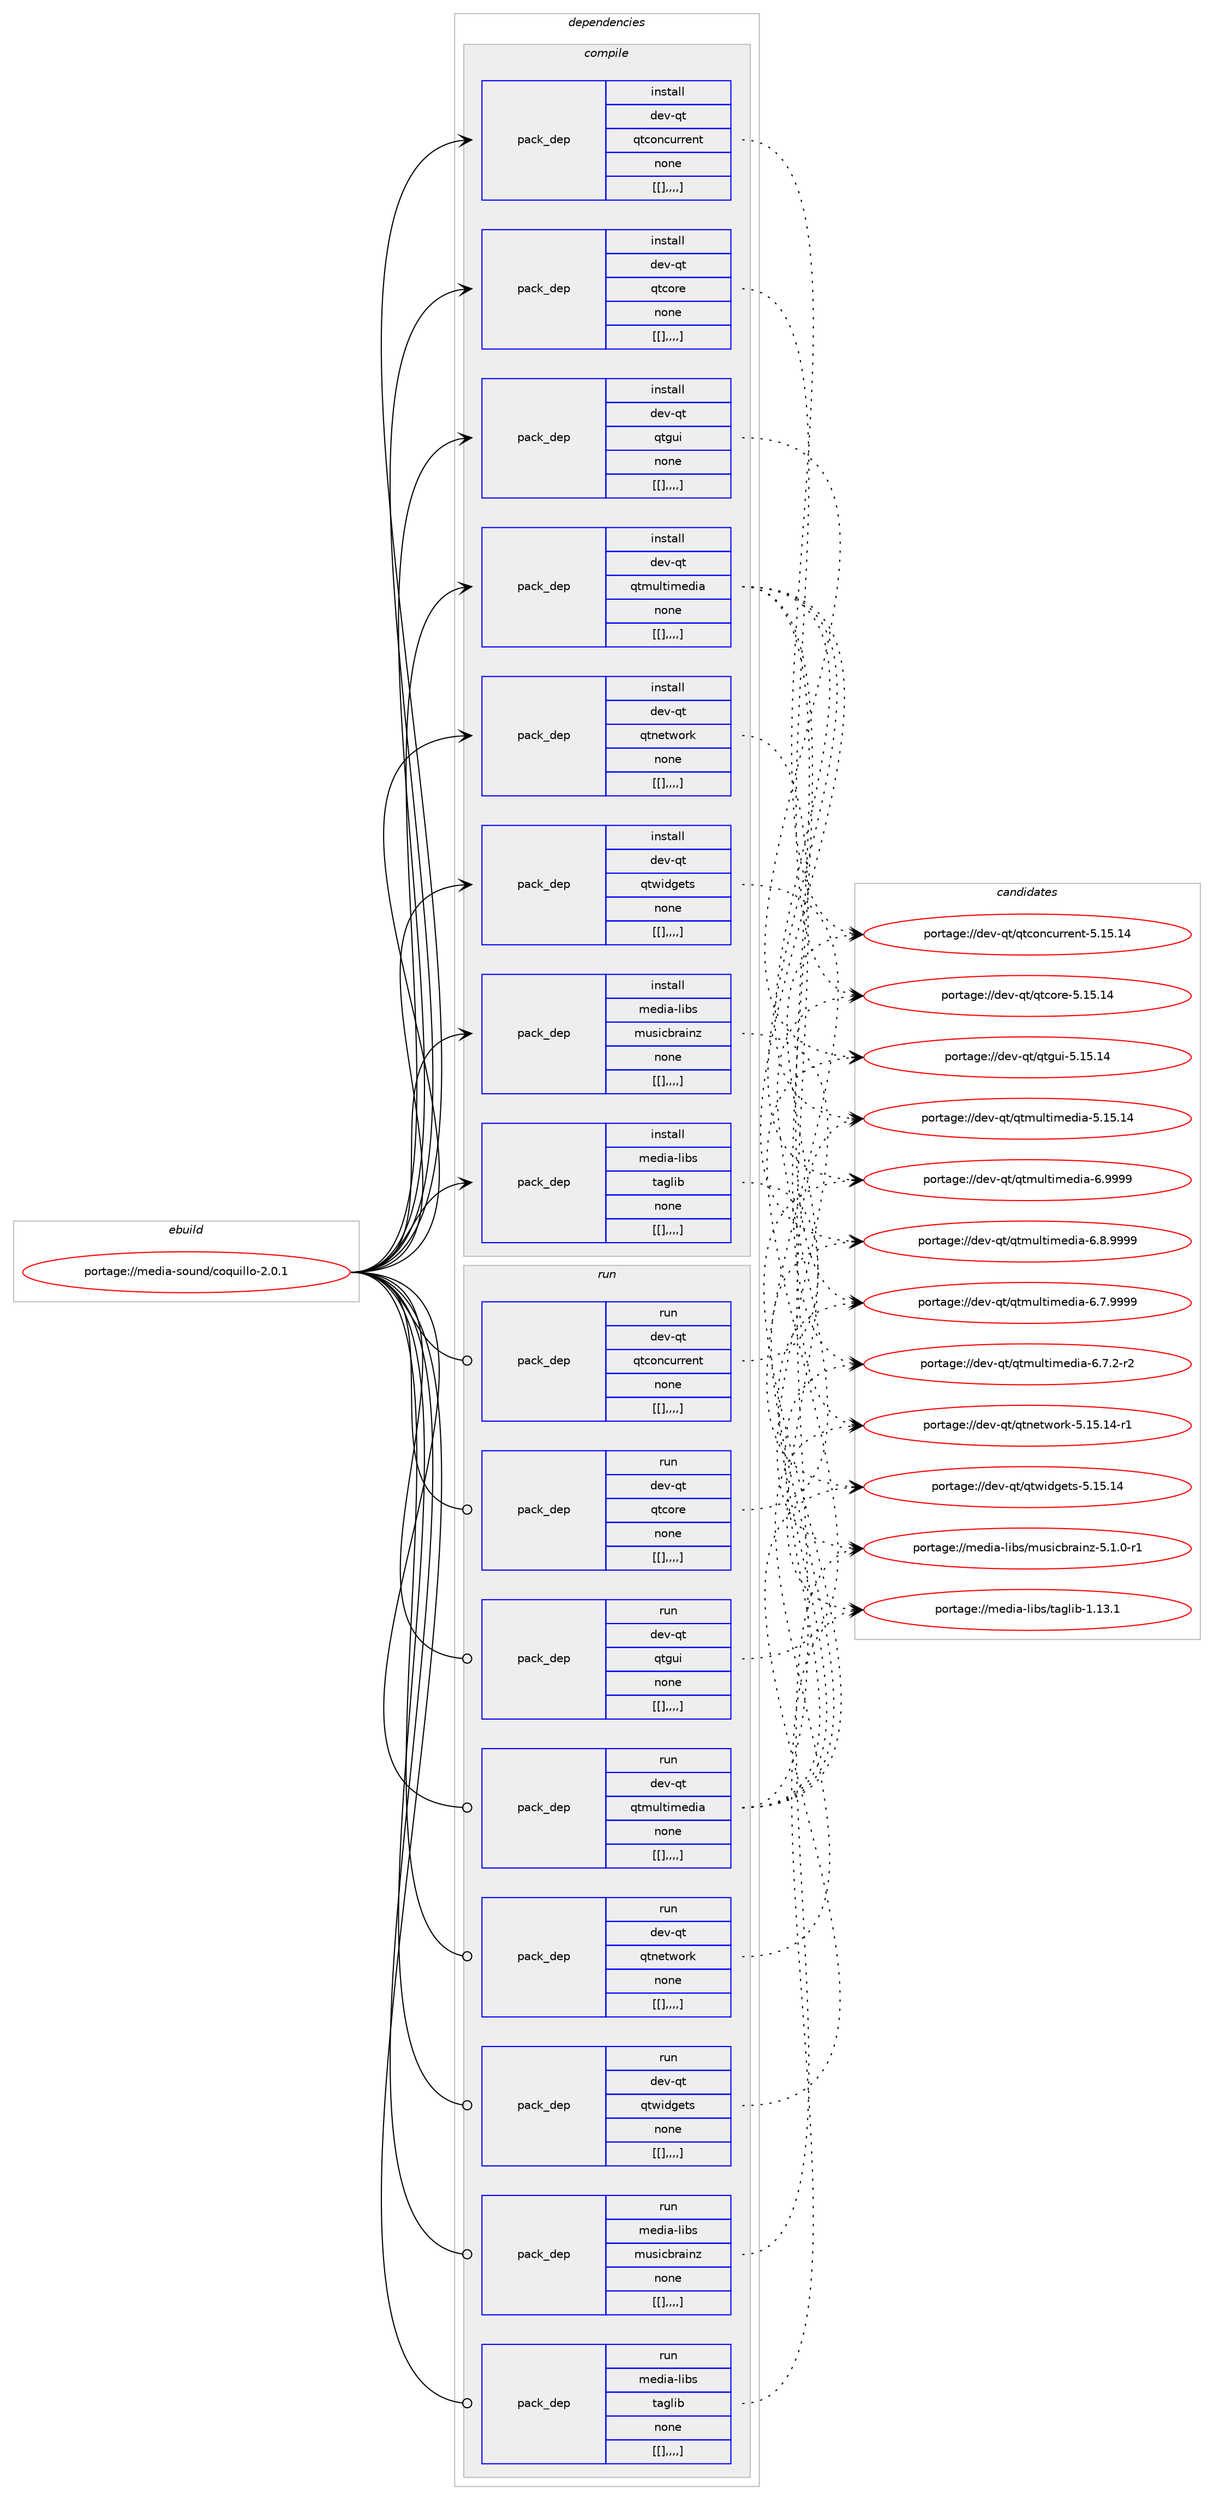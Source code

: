 digraph prolog {

# *************
# Graph options
# *************

newrank=true;
concentrate=true;
compound=true;
graph [rankdir=LR,fontname=Helvetica,fontsize=10,ranksep=1.5];#, ranksep=2.5, nodesep=0.2];
edge  [arrowhead=vee];
node  [fontname=Helvetica,fontsize=10];

# **********
# The ebuild
# **********

subgraph cluster_leftcol {
color=gray;
label=<<i>ebuild</i>>;
id [label="portage://media-sound/coquillo-2.0.1", color=red, width=4, href="../media-sound/coquillo-2.0.1.svg"];
}

# ****************
# The dependencies
# ****************

subgraph cluster_midcol {
color=gray;
label=<<i>dependencies</i>>;
subgraph cluster_compile {
fillcolor="#eeeeee";
style=filled;
label=<<i>compile</i>>;
subgraph pack244656 {
dependency330568 [label=<<TABLE BORDER="0" CELLBORDER="1" CELLSPACING="0" CELLPADDING="4" WIDTH="220"><TR><TD ROWSPAN="6" CELLPADDING="30">pack_dep</TD></TR><TR><TD WIDTH="110">install</TD></TR><TR><TD>dev-qt</TD></TR><TR><TD>qtconcurrent</TD></TR><TR><TD>none</TD></TR><TR><TD>[[],,,,]</TD></TR></TABLE>>, shape=none, color=blue];
}
id:e -> dependency330568:w [weight=20,style="solid",arrowhead="vee"];
subgraph pack244657 {
dependency330569 [label=<<TABLE BORDER="0" CELLBORDER="1" CELLSPACING="0" CELLPADDING="4" WIDTH="220"><TR><TD ROWSPAN="6" CELLPADDING="30">pack_dep</TD></TR><TR><TD WIDTH="110">install</TD></TR><TR><TD>dev-qt</TD></TR><TR><TD>qtcore</TD></TR><TR><TD>none</TD></TR><TR><TD>[[],,,,]</TD></TR></TABLE>>, shape=none, color=blue];
}
id:e -> dependency330569:w [weight=20,style="solid",arrowhead="vee"];
subgraph pack244658 {
dependency330570 [label=<<TABLE BORDER="0" CELLBORDER="1" CELLSPACING="0" CELLPADDING="4" WIDTH="220"><TR><TD ROWSPAN="6" CELLPADDING="30">pack_dep</TD></TR><TR><TD WIDTH="110">install</TD></TR><TR><TD>dev-qt</TD></TR><TR><TD>qtgui</TD></TR><TR><TD>none</TD></TR><TR><TD>[[],,,,]</TD></TR></TABLE>>, shape=none, color=blue];
}
id:e -> dependency330570:w [weight=20,style="solid",arrowhead="vee"];
subgraph pack244659 {
dependency330571 [label=<<TABLE BORDER="0" CELLBORDER="1" CELLSPACING="0" CELLPADDING="4" WIDTH="220"><TR><TD ROWSPAN="6" CELLPADDING="30">pack_dep</TD></TR><TR><TD WIDTH="110">install</TD></TR><TR><TD>dev-qt</TD></TR><TR><TD>qtmultimedia</TD></TR><TR><TD>none</TD></TR><TR><TD>[[],,,,]</TD></TR></TABLE>>, shape=none, color=blue];
}
id:e -> dependency330571:w [weight=20,style="solid",arrowhead="vee"];
subgraph pack244660 {
dependency330572 [label=<<TABLE BORDER="0" CELLBORDER="1" CELLSPACING="0" CELLPADDING="4" WIDTH="220"><TR><TD ROWSPAN="6" CELLPADDING="30">pack_dep</TD></TR><TR><TD WIDTH="110">install</TD></TR><TR><TD>dev-qt</TD></TR><TR><TD>qtnetwork</TD></TR><TR><TD>none</TD></TR><TR><TD>[[],,,,]</TD></TR></TABLE>>, shape=none, color=blue];
}
id:e -> dependency330572:w [weight=20,style="solid",arrowhead="vee"];
subgraph pack244661 {
dependency330573 [label=<<TABLE BORDER="0" CELLBORDER="1" CELLSPACING="0" CELLPADDING="4" WIDTH="220"><TR><TD ROWSPAN="6" CELLPADDING="30">pack_dep</TD></TR><TR><TD WIDTH="110">install</TD></TR><TR><TD>dev-qt</TD></TR><TR><TD>qtwidgets</TD></TR><TR><TD>none</TD></TR><TR><TD>[[],,,,]</TD></TR></TABLE>>, shape=none, color=blue];
}
id:e -> dependency330573:w [weight=20,style="solid",arrowhead="vee"];
subgraph pack244662 {
dependency330574 [label=<<TABLE BORDER="0" CELLBORDER="1" CELLSPACING="0" CELLPADDING="4" WIDTH="220"><TR><TD ROWSPAN="6" CELLPADDING="30">pack_dep</TD></TR><TR><TD WIDTH="110">install</TD></TR><TR><TD>media-libs</TD></TR><TR><TD>musicbrainz</TD></TR><TR><TD>none</TD></TR><TR><TD>[[],,,,]</TD></TR></TABLE>>, shape=none, color=blue];
}
id:e -> dependency330574:w [weight=20,style="solid",arrowhead="vee"];
subgraph pack244663 {
dependency330575 [label=<<TABLE BORDER="0" CELLBORDER="1" CELLSPACING="0" CELLPADDING="4" WIDTH="220"><TR><TD ROWSPAN="6" CELLPADDING="30">pack_dep</TD></TR><TR><TD WIDTH="110">install</TD></TR><TR><TD>media-libs</TD></TR><TR><TD>taglib</TD></TR><TR><TD>none</TD></TR><TR><TD>[[],,,,]</TD></TR></TABLE>>, shape=none, color=blue];
}
id:e -> dependency330575:w [weight=20,style="solid",arrowhead="vee"];
}
subgraph cluster_compileandrun {
fillcolor="#eeeeee";
style=filled;
label=<<i>compile and run</i>>;
}
subgraph cluster_run {
fillcolor="#eeeeee";
style=filled;
label=<<i>run</i>>;
subgraph pack244664 {
dependency330576 [label=<<TABLE BORDER="0" CELLBORDER="1" CELLSPACING="0" CELLPADDING="4" WIDTH="220"><TR><TD ROWSPAN="6" CELLPADDING="30">pack_dep</TD></TR><TR><TD WIDTH="110">run</TD></TR><TR><TD>dev-qt</TD></TR><TR><TD>qtconcurrent</TD></TR><TR><TD>none</TD></TR><TR><TD>[[],,,,]</TD></TR></TABLE>>, shape=none, color=blue];
}
id:e -> dependency330576:w [weight=20,style="solid",arrowhead="odot"];
subgraph pack244665 {
dependency330577 [label=<<TABLE BORDER="0" CELLBORDER="1" CELLSPACING="0" CELLPADDING="4" WIDTH="220"><TR><TD ROWSPAN="6" CELLPADDING="30">pack_dep</TD></TR><TR><TD WIDTH="110">run</TD></TR><TR><TD>dev-qt</TD></TR><TR><TD>qtcore</TD></TR><TR><TD>none</TD></TR><TR><TD>[[],,,,]</TD></TR></TABLE>>, shape=none, color=blue];
}
id:e -> dependency330577:w [weight=20,style="solid",arrowhead="odot"];
subgraph pack244666 {
dependency330578 [label=<<TABLE BORDER="0" CELLBORDER="1" CELLSPACING="0" CELLPADDING="4" WIDTH="220"><TR><TD ROWSPAN="6" CELLPADDING="30">pack_dep</TD></TR><TR><TD WIDTH="110">run</TD></TR><TR><TD>dev-qt</TD></TR><TR><TD>qtgui</TD></TR><TR><TD>none</TD></TR><TR><TD>[[],,,,]</TD></TR></TABLE>>, shape=none, color=blue];
}
id:e -> dependency330578:w [weight=20,style="solid",arrowhead="odot"];
subgraph pack244667 {
dependency330579 [label=<<TABLE BORDER="0" CELLBORDER="1" CELLSPACING="0" CELLPADDING="4" WIDTH="220"><TR><TD ROWSPAN="6" CELLPADDING="30">pack_dep</TD></TR><TR><TD WIDTH="110">run</TD></TR><TR><TD>dev-qt</TD></TR><TR><TD>qtmultimedia</TD></TR><TR><TD>none</TD></TR><TR><TD>[[],,,,]</TD></TR></TABLE>>, shape=none, color=blue];
}
id:e -> dependency330579:w [weight=20,style="solid",arrowhead="odot"];
subgraph pack244668 {
dependency330580 [label=<<TABLE BORDER="0" CELLBORDER="1" CELLSPACING="0" CELLPADDING="4" WIDTH="220"><TR><TD ROWSPAN="6" CELLPADDING="30">pack_dep</TD></TR><TR><TD WIDTH="110">run</TD></TR><TR><TD>dev-qt</TD></TR><TR><TD>qtnetwork</TD></TR><TR><TD>none</TD></TR><TR><TD>[[],,,,]</TD></TR></TABLE>>, shape=none, color=blue];
}
id:e -> dependency330580:w [weight=20,style="solid",arrowhead="odot"];
subgraph pack244669 {
dependency330581 [label=<<TABLE BORDER="0" CELLBORDER="1" CELLSPACING="0" CELLPADDING="4" WIDTH="220"><TR><TD ROWSPAN="6" CELLPADDING="30">pack_dep</TD></TR><TR><TD WIDTH="110">run</TD></TR><TR><TD>dev-qt</TD></TR><TR><TD>qtwidgets</TD></TR><TR><TD>none</TD></TR><TR><TD>[[],,,,]</TD></TR></TABLE>>, shape=none, color=blue];
}
id:e -> dependency330581:w [weight=20,style="solid",arrowhead="odot"];
subgraph pack244670 {
dependency330582 [label=<<TABLE BORDER="0" CELLBORDER="1" CELLSPACING="0" CELLPADDING="4" WIDTH="220"><TR><TD ROWSPAN="6" CELLPADDING="30">pack_dep</TD></TR><TR><TD WIDTH="110">run</TD></TR><TR><TD>media-libs</TD></TR><TR><TD>musicbrainz</TD></TR><TR><TD>none</TD></TR><TR><TD>[[],,,,]</TD></TR></TABLE>>, shape=none, color=blue];
}
id:e -> dependency330582:w [weight=20,style="solid",arrowhead="odot"];
subgraph pack244671 {
dependency330583 [label=<<TABLE BORDER="0" CELLBORDER="1" CELLSPACING="0" CELLPADDING="4" WIDTH="220"><TR><TD ROWSPAN="6" CELLPADDING="30">pack_dep</TD></TR><TR><TD WIDTH="110">run</TD></TR><TR><TD>media-libs</TD></TR><TR><TD>taglib</TD></TR><TR><TD>none</TD></TR><TR><TD>[[],,,,]</TD></TR></TABLE>>, shape=none, color=blue];
}
id:e -> dependency330583:w [weight=20,style="solid",arrowhead="odot"];
}
}

# **************
# The candidates
# **************

subgraph cluster_choices {
rank=same;
color=gray;
label=<<i>candidates</i>>;

subgraph choice244656 {
color=black;
nodesep=1;
choice100101118451131164711311699111110991171141141011101164553464953464952 [label="portage://dev-qt/qtconcurrent-5.15.14", color=red, width=4,href="../dev-qt/qtconcurrent-5.15.14.svg"];
dependency330568:e -> choice100101118451131164711311699111110991171141141011101164553464953464952:w [style=dotted,weight="100"];
}
subgraph choice244657 {
color=black;
nodesep=1;
choice1001011184511311647113116991111141014553464953464952 [label="portage://dev-qt/qtcore-5.15.14", color=red, width=4,href="../dev-qt/qtcore-5.15.14.svg"];
dependency330569:e -> choice1001011184511311647113116991111141014553464953464952:w [style=dotted,weight="100"];
}
subgraph choice244658 {
color=black;
nodesep=1;
choice10010111845113116471131161031171054553464953464952 [label="portage://dev-qt/qtgui-5.15.14", color=red, width=4,href="../dev-qt/qtgui-5.15.14.svg"];
dependency330570:e -> choice10010111845113116471131161031171054553464953464952:w [style=dotted,weight="100"];
}
subgraph choice244659 {
color=black;
nodesep=1;
choice10010111845113116471131161091171081161051091011001059745544657575757 [label="portage://dev-qt/qtmultimedia-6.9999", color=red, width=4,href="../dev-qt/qtmultimedia-6.9999.svg"];
choice100101118451131164711311610911710811610510910110010597455446564657575757 [label="portage://dev-qt/qtmultimedia-6.8.9999", color=red, width=4,href="../dev-qt/qtmultimedia-6.8.9999.svg"];
choice100101118451131164711311610911710811610510910110010597455446554657575757 [label="portage://dev-qt/qtmultimedia-6.7.9999", color=red, width=4,href="../dev-qt/qtmultimedia-6.7.9999.svg"];
choice1001011184511311647113116109117108116105109101100105974554465546504511450 [label="portage://dev-qt/qtmultimedia-6.7.2-r2", color=red, width=4,href="../dev-qt/qtmultimedia-6.7.2-r2.svg"];
choice1001011184511311647113116109117108116105109101100105974553464953464952 [label="portage://dev-qt/qtmultimedia-5.15.14", color=red, width=4,href="../dev-qt/qtmultimedia-5.15.14.svg"];
dependency330571:e -> choice10010111845113116471131161091171081161051091011001059745544657575757:w [style=dotted,weight="100"];
dependency330571:e -> choice100101118451131164711311610911710811610510910110010597455446564657575757:w [style=dotted,weight="100"];
dependency330571:e -> choice100101118451131164711311610911710811610510910110010597455446554657575757:w [style=dotted,weight="100"];
dependency330571:e -> choice1001011184511311647113116109117108116105109101100105974554465546504511450:w [style=dotted,weight="100"];
dependency330571:e -> choice1001011184511311647113116109117108116105109101100105974553464953464952:w [style=dotted,weight="100"];
}
subgraph choice244660 {
color=black;
nodesep=1;
choice100101118451131164711311611010111611911111410745534649534649524511449 [label="portage://dev-qt/qtnetwork-5.15.14-r1", color=red, width=4,href="../dev-qt/qtnetwork-5.15.14-r1.svg"];
dependency330572:e -> choice100101118451131164711311611010111611911111410745534649534649524511449:w [style=dotted,weight="100"];
}
subgraph choice244661 {
color=black;
nodesep=1;
choice10010111845113116471131161191051001031011161154553464953464952 [label="portage://dev-qt/qtwidgets-5.15.14", color=red, width=4,href="../dev-qt/qtwidgets-5.15.14.svg"];
dependency330573:e -> choice10010111845113116471131161191051001031011161154553464953464952:w [style=dotted,weight="100"];
}
subgraph choice244662 {
color=black;
nodesep=1;
choice109101100105974510810598115471091171151059998114971051101224553464946484511449 [label="portage://media-libs/musicbrainz-5.1.0-r1", color=red, width=4,href="../media-libs/musicbrainz-5.1.0-r1.svg"];
dependency330574:e -> choice109101100105974510810598115471091171151059998114971051101224553464946484511449:w [style=dotted,weight="100"];
}
subgraph choice244663 {
color=black;
nodesep=1;
choice10910110010597451081059811547116971031081059845494649514649 [label="portage://media-libs/taglib-1.13.1", color=red, width=4,href="../media-libs/taglib-1.13.1.svg"];
dependency330575:e -> choice10910110010597451081059811547116971031081059845494649514649:w [style=dotted,weight="100"];
}
subgraph choice244664 {
color=black;
nodesep=1;
choice100101118451131164711311699111110991171141141011101164553464953464952 [label="portage://dev-qt/qtconcurrent-5.15.14", color=red, width=4,href="../dev-qt/qtconcurrent-5.15.14.svg"];
dependency330576:e -> choice100101118451131164711311699111110991171141141011101164553464953464952:w [style=dotted,weight="100"];
}
subgraph choice244665 {
color=black;
nodesep=1;
choice1001011184511311647113116991111141014553464953464952 [label="portage://dev-qt/qtcore-5.15.14", color=red, width=4,href="../dev-qt/qtcore-5.15.14.svg"];
dependency330577:e -> choice1001011184511311647113116991111141014553464953464952:w [style=dotted,weight="100"];
}
subgraph choice244666 {
color=black;
nodesep=1;
choice10010111845113116471131161031171054553464953464952 [label="portage://dev-qt/qtgui-5.15.14", color=red, width=4,href="../dev-qt/qtgui-5.15.14.svg"];
dependency330578:e -> choice10010111845113116471131161031171054553464953464952:w [style=dotted,weight="100"];
}
subgraph choice244667 {
color=black;
nodesep=1;
choice10010111845113116471131161091171081161051091011001059745544657575757 [label="portage://dev-qt/qtmultimedia-6.9999", color=red, width=4,href="../dev-qt/qtmultimedia-6.9999.svg"];
choice100101118451131164711311610911710811610510910110010597455446564657575757 [label="portage://dev-qt/qtmultimedia-6.8.9999", color=red, width=4,href="../dev-qt/qtmultimedia-6.8.9999.svg"];
choice100101118451131164711311610911710811610510910110010597455446554657575757 [label="portage://dev-qt/qtmultimedia-6.7.9999", color=red, width=4,href="../dev-qt/qtmultimedia-6.7.9999.svg"];
choice1001011184511311647113116109117108116105109101100105974554465546504511450 [label="portage://dev-qt/qtmultimedia-6.7.2-r2", color=red, width=4,href="../dev-qt/qtmultimedia-6.7.2-r2.svg"];
choice1001011184511311647113116109117108116105109101100105974553464953464952 [label="portage://dev-qt/qtmultimedia-5.15.14", color=red, width=4,href="../dev-qt/qtmultimedia-5.15.14.svg"];
dependency330579:e -> choice10010111845113116471131161091171081161051091011001059745544657575757:w [style=dotted,weight="100"];
dependency330579:e -> choice100101118451131164711311610911710811610510910110010597455446564657575757:w [style=dotted,weight="100"];
dependency330579:e -> choice100101118451131164711311610911710811610510910110010597455446554657575757:w [style=dotted,weight="100"];
dependency330579:e -> choice1001011184511311647113116109117108116105109101100105974554465546504511450:w [style=dotted,weight="100"];
dependency330579:e -> choice1001011184511311647113116109117108116105109101100105974553464953464952:w [style=dotted,weight="100"];
}
subgraph choice244668 {
color=black;
nodesep=1;
choice100101118451131164711311611010111611911111410745534649534649524511449 [label="portage://dev-qt/qtnetwork-5.15.14-r1", color=red, width=4,href="../dev-qt/qtnetwork-5.15.14-r1.svg"];
dependency330580:e -> choice100101118451131164711311611010111611911111410745534649534649524511449:w [style=dotted,weight="100"];
}
subgraph choice244669 {
color=black;
nodesep=1;
choice10010111845113116471131161191051001031011161154553464953464952 [label="portage://dev-qt/qtwidgets-5.15.14", color=red, width=4,href="../dev-qt/qtwidgets-5.15.14.svg"];
dependency330581:e -> choice10010111845113116471131161191051001031011161154553464953464952:w [style=dotted,weight="100"];
}
subgraph choice244670 {
color=black;
nodesep=1;
choice109101100105974510810598115471091171151059998114971051101224553464946484511449 [label="portage://media-libs/musicbrainz-5.1.0-r1", color=red, width=4,href="../media-libs/musicbrainz-5.1.0-r1.svg"];
dependency330582:e -> choice109101100105974510810598115471091171151059998114971051101224553464946484511449:w [style=dotted,weight="100"];
}
subgraph choice244671 {
color=black;
nodesep=1;
choice10910110010597451081059811547116971031081059845494649514649 [label="portage://media-libs/taglib-1.13.1", color=red, width=4,href="../media-libs/taglib-1.13.1.svg"];
dependency330583:e -> choice10910110010597451081059811547116971031081059845494649514649:w [style=dotted,weight="100"];
}
}

}
